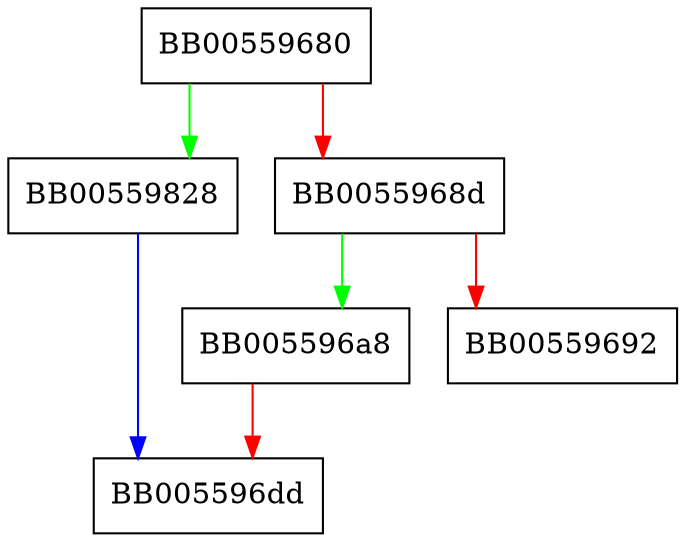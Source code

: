 digraph OSSL_CMP_CTX_get_option {
  node [shape="box"];
  graph [splines=ortho];
  BB00559680 -> BB00559828 [color="green"];
  BB00559680 -> BB0055968d [color="red"];
  BB0055968d -> BB005596a8 [color="green"];
  BB0055968d -> BB00559692 [color="red"];
  BB005596a8 -> BB005596dd [color="red"];
  BB00559828 -> BB005596dd [color="blue"];
}